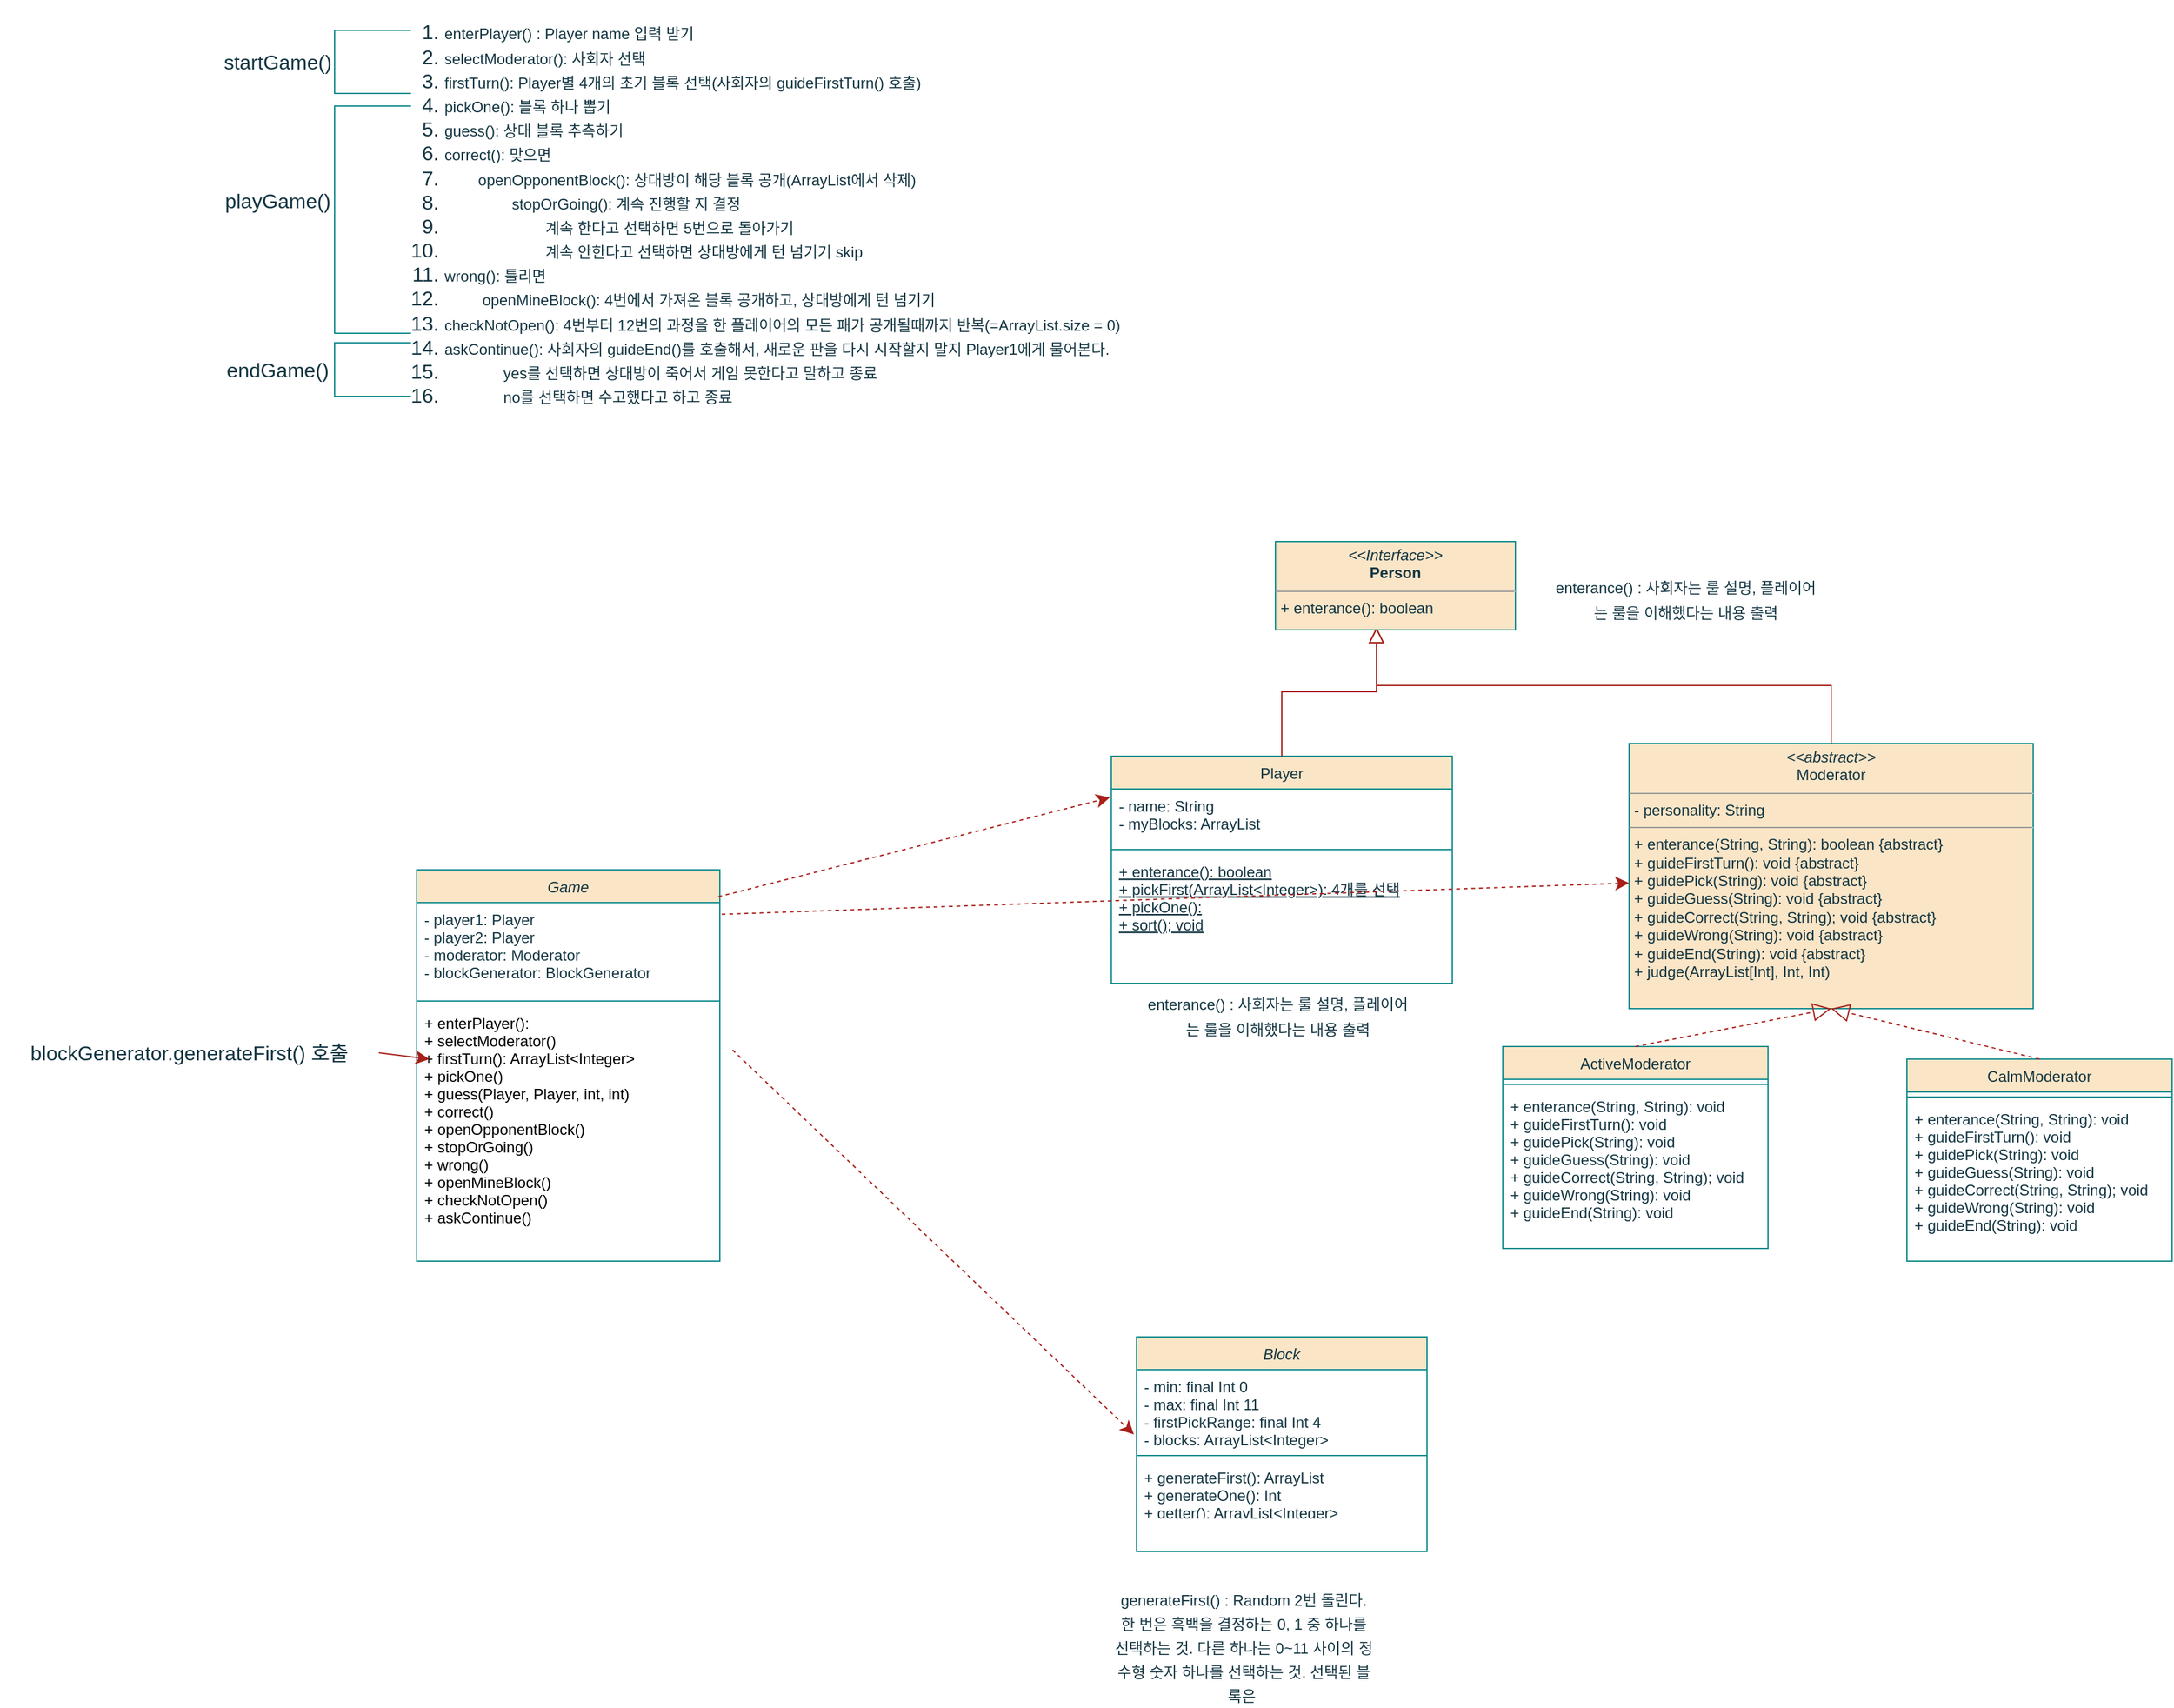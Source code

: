 <mxfile version="21.3.6" type="device">
  <diagram id="C5RBs43oDa-KdzZeNtuy" name="Page-1">
    <mxGraphModel dx="1896" dy="1825" grid="1" gridSize="10" guides="1" tooltips="1" connect="1" arrows="1" fold="1" page="1" pageScale="1" pageWidth="827" pageHeight="1169" math="0" shadow="0">
      <root>
        <mxCell id="WIyWlLk6GJQsqaUBKTNV-0" />
        <mxCell id="WIyWlLk6GJQsqaUBKTNV-1" parent="WIyWlLk6GJQsqaUBKTNV-0" />
        <mxCell id="zkfFHV4jXpPFQw0GAbJ--6" value="Player" style="swimlane;fontStyle=0;align=center;verticalAlign=top;childLayout=stackLayout;horizontal=1;startSize=26;horizontalStack=0;resizeParent=1;resizeLast=0;collapsible=1;marginBottom=0;rounded=0;shadow=0;strokeWidth=1;labelBackgroundColor=none;fillColor=#FAE5C7;strokeColor=#0F8B8D;fontColor=#143642;" parent="WIyWlLk6GJQsqaUBKTNV-1" vertex="1">
          <mxGeometry x="740" y="380" width="270" height="180" as="geometry">
            <mxRectangle x="130" y="380" width="160" height="26" as="alternateBounds" />
          </mxGeometry>
        </mxCell>
        <mxCell id="zkfFHV4jXpPFQw0GAbJ--7" value="- name: String&#xa;- myBlocks: ArrayList " style="text;align=left;verticalAlign=top;spacingLeft=4;spacingRight=4;overflow=hidden;rotatable=0;points=[[0,0.5],[1,0.5]];portConstraint=eastwest;labelBackgroundColor=none;fontColor=#143642;" parent="zkfFHV4jXpPFQw0GAbJ--6" vertex="1">
          <mxGeometry y="26" width="270" height="44" as="geometry" />
        </mxCell>
        <mxCell id="zkfFHV4jXpPFQw0GAbJ--9" value="" style="line;html=1;strokeWidth=1;align=left;verticalAlign=middle;spacingTop=-1;spacingLeft=3;spacingRight=3;rotatable=0;labelPosition=right;points=[];portConstraint=eastwest;labelBackgroundColor=none;fillColor=#FAE5C7;strokeColor=#0F8B8D;fontColor=#143642;" parent="zkfFHV4jXpPFQw0GAbJ--6" vertex="1">
          <mxGeometry y="70" width="270" height="8" as="geometry" />
        </mxCell>
        <mxCell id="zkfFHV4jXpPFQw0GAbJ--10" value="+ enterance(): boolean&#xa;+ pickFirst(ArrayList&lt;Integer&gt;): 4개를 선택&#xa;+ pickOne():&#xa;+ sort(); void&#xa;" style="text;align=left;verticalAlign=top;spacingLeft=4;spacingRight=4;overflow=hidden;rotatable=0;points=[[0,0.5],[1,0.5]];portConstraint=eastwest;fontStyle=4;labelBackgroundColor=none;fontColor=#143642;" parent="zkfFHV4jXpPFQw0GAbJ--6" vertex="1">
          <mxGeometry y="78" width="270" height="84" as="geometry" />
        </mxCell>
        <mxCell id="zkfFHV4jXpPFQw0GAbJ--12" value="" style="endArrow=block;endSize=10;endFill=0;shadow=0;strokeWidth=1;rounded=0;edgeStyle=elbowEdgeStyle;elbow=vertical;labelBackgroundColor=none;strokeColor=#A8201A;fontColor=default;" parent="WIyWlLk6GJQsqaUBKTNV-1" source="zkfFHV4jXpPFQw0GAbJ--6" edge="1">
          <mxGeometry width="160" relative="1" as="geometry">
            <mxPoint x="860" y="223" as="sourcePoint" />
            <mxPoint x="950" y="278" as="targetPoint" />
          </mxGeometry>
        </mxCell>
        <mxCell id="zkfFHV4jXpPFQw0GAbJ--16" value="" style="endArrow=block;endSize=10;endFill=0;shadow=0;strokeWidth=1;rounded=0;edgeStyle=elbowEdgeStyle;elbow=vertical;exitX=0.5;exitY=0;exitDx=0;exitDy=0;labelBackgroundColor=none;strokeColor=#A8201A;fontColor=default;" parent="WIyWlLk6GJQsqaUBKTNV-1" source="RgBC2ElhwGX1uOeUyDEs-10" edge="1">
          <mxGeometry width="160" relative="1" as="geometry">
            <mxPoint x="1070" y="380" as="sourcePoint" />
            <mxPoint x="950" y="278" as="targetPoint" />
          </mxGeometry>
        </mxCell>
        <mxCell id="RgBC2ElhwGX1uOeUyDEs-0" value="CalmModerator" style="swimlane;fontStyle=0;align=center;verticalAlign=top;childLayout=stackLayout;horizontal=1;startSize=26;horizontalStack=0;resizeParent=1;resizeLast=0;collapsible=1;marginBottom=0;rounded=0;shadow=0;strokeWidth=1;labelBackgroundColor=none;fillColor=#FAE5C7;strokeColor=#0F8B8D;fontColor=#143642;" vertex="1" parent="WIyWlLk6GJQsqaUBKTNV-1">
          <mxGeometry x="1370" y="620" width="210" height="160" as="geometry">
            <mxRectangle x="340" y="380" width="170" height="26" as="alternateBounds" />
          </mxGeometry>
        </mxCell>
        <mxCell id="RgBC2ElhwGX1uOeUyDEs-2" value="" style="line;html=1;strokeWidth=1;align=left;verticalAlign=middle;spacingTop=-1;spacingLeft=3;spacingRight=3;rotatable=0;labelPosition=right;points=[];portConstraint=eastwest;labelBackgroundColor=none;fillColor=#FAE5C7;strokeColor=#0F8B8D;fontColor=#143642;" vertex="1" parent="RgBC2ElhwGX1uOeUyDEs-0">
          <mxGeometry y="26" width="210" height="8" as="geometry" />
        </mxCell>
        <mxCell id="RgBC2ElhwGX1uOeUyDEs-16" value="+ enterance(String, String): void&#xa;+ guideFirstTurn(): void&#xa;+ guidePick(String): void&#xa;+ guideGuess(String): void&#xa;+ guideCorrect(String, String); void&#xa;+ guideWrong(String): void&#xa;+ guideEnd(String): void" style="text;align=left;verticalAlign=top;spacingLeft=4;spacingRight=4;overflow=hidden;rotatable=0;points=[[0,0.5],[1,0.5]];portConstraint=eastwest;labelBackgroundColor=none;fontColor=#143642;" vertex="1" parent="RgBC2ElhwGX1uOeUyDEs-0">
          <mxGeometry y="34" width="210" height="126" as="geometry" />
        </mxCell>
        <mxCell id="RgBC2ElhwGX1uOeUyDEs-3" value="ActiveModerator" style="swimlane;fontStyle=0;align=center;verticalAlign=top;childLayout=stackLayout;horizontal=1;startSize=26;horizontalStack=0;resizeParent=1;resizeLast=0;collapsible=1;marginBottom=0;rounded=0;shadow=0;strokeWidth=1;labelBackgroundColor=none;fillColor=#FAE5C7;strokeColor=#0F8B8D;fontColor=#143642;" vertex="1" parent="WIyWlLk6GJQsqaUBKTNV-1">
          <mxGeometry x="1050" y="610" width="210" height="160" as="geometry">
            <mxRectangle x="340" y="380" width="170" height="26" as="alternateBounds" />
          </mxGeometry>
        </mxCell>
        <mxCell id="RgBC2ElhwGX1uOeUyDEs-5" value="" style="line;html=1;strokeWidth=1;align=left;verticalAlign=middle;spacingTop=-1;spacingLeft=3;spacingRight=3;rotatable=0;labelPosition=right;points=[];portConstraint=eastwest;labelBackgroundColor=none;fillColor=#FAE5C7;strokeColor=#0F8B8D;fontColor=#143642;" vertex="1" parent="RgBC2ElhwGX1uOeUyDEs-3">
          <mxGeometry y="26" width="210" height="8" as="geometry" />
        </mxCell>
        <mxCell id="RgBC2ElhwGX1uOeUyDEs-4" value="+ enterance(String, String): void&#xa;+ guideFirstTurn(): void&#xa;+ guidePick(String): void&#xa;+ guideGuess(String): void&#xa;+ guideCorrect(String, String); void&#xa;+ guideWrong(String): void&#xa;+ guideEnd(String): void" style="text;align=left;verticalAlign=top;spacingLeft=4;spacingRight=4;overflow=hidden;rotatable=0;points=[[0,0.5],[1,0.5]];portConstraint=eastwest;labelBackgroundColor=none;fontColor=#143642;" vertex="1" parent="RgBC2ElhwGX1uOeUyDEs-3">
          <mxGeometry y="34" width="210" height="126" as="geometry" />
        </mxCell>
        <mxCell id="RgBC2ElhwGX1uOeUyDEs-10" value="&lt;p style=&quot;margin:0px;margin-top:4px;text-align:center;&quot;&gt;&lt;i&gt;&amp;lt;&amp;lt;abstract&amp;gt;&amp;gt;&lt;/i&gt;&lt;br&gt;Moderator&lt;br&gt;&lt;/p&gt;&lt;hr size=&quot;1&quot;&gt;&lt;p style=&quot;margin:0px;margin-left:4px;&quot;&gt;- personality: String&lt;br&gt;&lt;/p&gt;&lt;hr size=&quot;1&quot;&gt;&lt;p style=&quot;margin:0px;margin-left:4px;&quot;&gt;+ enterance(String, String): boolean&amp;nbsp;{abstract}&lt;/p&gt;&lt;p style=&quot;margin:0px;margin-left:4px;&quot;&gt;+ guideFirstTurn(): void {abstract}&lt;/p&gt;&lt;p style=&quot;margin:0px;margin-left:4px;&quot;&gt;+ guidePick(String): void {abstract}&lt;/p&gt;&lt;p style=&quot;margin:0px;margin-left:4px;&quot;&gt;+ guideGuess(String): void {abstract}&lt;/p&gt;&lt;p style=&quot;margin:0px;margin-left:4px;&quot;&gt;+ guideCorrect(String, String); void {abstract}&lt;/p&gt;&lt;p style=&quot;margin:0px;margin-left:4px;&quot;&gt;+ guideWrong(String): void {abstract}&lt;/p&gt;&lt;p style=&quot;margin:0px;margin-left:4px;&quot;&gt;+ guideEnd(String): void {abstract}&lt;/p&gt;&lt;p style=&quot;margin:0px;margin-left:4px;&quot;&gt;+ judge(ArrayList[Int], Int, Int)&amp;nbsp;&lt;/p&gt;" style="verticalAlign=top;align=left;overflow=fill;fontSize=12;fontFamily=Helvetica;html=1;whiteSpace=wrap;labelBackgroundColor=none;fillColor=#FAE5C7;strokeColor=#0F8B8D;fontColor=#143642;" vertex="1" parent="WIyWlLk6GJQsqaUBKTNV-1">
          <mxGeometry x="1150" y="370" width="320" height="210" as="geometry" />
        </mxCell>
        <mxCell id="RgBC2ElhwGX1uOeUyDEs-12" value="" style="endArrow=block;dashed=1;endFill=0;endSize=12;html=1;rounded=0;fontSize=12;curved=1;entryX=0.5;entryY=1;entryDx=0;entryDy=0;exitX=0.5;exitY=0;exitDx=0;exitDy=0;labelBackgroundColor=none;strokeColor=#A8201A;fontColor=default;" edge="1" parent="WIyWlLk6GJQsqaUBKTNV-1" source="RgBC2ElhwGX1uOeUyDEs-0" target="RgBC2ElhwGX1uOeUyDEs-10">
          <mxGeometry width="160" relative="1" as="geometry">
            <mxPoint x="1180" y="540" as="sourcePoint" />
            <mxPoint x="1340" y="540" as="targetPoint" />
          </mxGeometry>
        </mxCell>
        <mxCell id="RgBC2ElhwGX1uOeUyDEs-13" value="" style="endArrow=block;dashed=1;endFill=0;endSize=12;html=1;rounded=0;fontSize=12;curved=1;exitX=0.5;exitY=0;exitDx=0;exitDy=0;entryX=0.5;entryY=1;entryDx=0;entryDy=0;labelBackgroundColor=none;strokeColor=#A8201A;fontColor=default;" edge="1" parent="WIyWlLk6GJQsqaUBKTNV-1" source="RgBC2ElhwGX1uOeUyDEs-3" target="RgBC2ElhwGX1uOeUyDEs-10">
          <mxGeometry width="160" relative="1" as="geometry">
            <mxPoint x="1180" y="540" as="sourcePoint" />
            <mxPoint x="1340" y="540" as="targetPoint" />
          </mxGeometry>
        </mxCell>
        <mxCell id="RgBC2ElhwGX1uOeUyDEs-18" value="Game" style="swimlane;fontStyle=2;align=center;verticalAlign=top;childLayout=stackLayout;horizontal=1;startSize=26;horizontalStack=0;resizeParent=1;resizeLast=0;collapsible=1;marginBottom=0;rounded=0;shadow=0;strokeWidth=1;labelBackgroundColor=none;fillColor=#FAE5C7;strokeColor=#0F8B8D;fontColor=#143642;" vertex="1" parent="WIyWlLk6GJQsqaUBKTNV-1">
          <mxGeometry x="190" y="470" width="240" height="310" as="geometry">
            <mxRectangle x="230" y="140" width="160" height="26" as="alternateBounds" />
          </mxGeometry>
        </mxCell>
        <mxCell id="RgBC2ElhwGX1uOeUyDEs-38" value="- player1: Player&#xa;- player2: Player&#xa;- moderator: Moderator&#xa;- blockGenerator: BlockGenerator&#xa;" style="text;align=left;verticalAlign=top;spacingLeft=4;spacingRight=4;overflow=hidden;rotatable=0;points=[[0,0.5],[1,0.5]];portConstraint=eastwest;labelBackgroundColor=none;fontColor=#143642;" vertex="1" parent="RgBC2ElhwGX1uOeUyDEs-18">
          <mxGeometry y="26" width="240" height="74" as="geometry" />
        </mxCell>
        <mxCell id="RgBC2ElhwGX1uOeUyDEs-20" value="" style="line;html=1;strokeWidth=1;align=left;verticalAlign=middle;spacingTop=-1;spacingLeft=3;spacingRight=3;rotatable=0;labelPosition=right;points=[];portConstraint=eastwest;labelBackgroundColor=none;fillColor=#FAE5C7;strokeColor=#0F8B8D;fontColor=#143642;" vertex="1" parent="RgBC2ElhwGX1uOeUyDEs-18">
          <mxGeometry y="100" width="240" height="8" as="geometry" />
        </mxCell>
        <mxCell id="RgBC2ElhwGX1uOeUyDEs-22" value="+ enterPlayer(): &#xa;+ selectModerator()&#xa;+ firstTurn(): ArrayList&lt;Integer&gt;&#xa;+ pickOne()&#xa;+ guess(Player, Player, int, int)&#xa;+ correct()&#xa;+ openOpponentBlock()&#xa;+ stopOrGoing()&#xa;+ wrong()&#xa;+ openMineBlock()&#xa;+ checkNotOpen()&#xa;+ askContinue()" style="text;align=left;verticalAlign=top;spacingLeft=4;spacingRight=4;overflow=hidden;rotatable=0;points=[[0,0.5],[1,0.5]];portConstraint=eastwest;labelBackgroundColor=none;fontColor=#000000;" vertex="1" parent="RgBC2ElhwGX1uOeUyDEs-18">
          <mxGeometry y="108" width="240" height="202" as="geometry" />
        </mxCell>
        <mxCell id="RgBC2ElhwGX1uOeUyDEs-23" value="Block" style="swimlane;fontStyle=2;align=center;verticalAlign=top;childLayout=stackLayout;horizontal=1;startSize=26;horizontalStack=0;resizeParent=1;resizeLast=0;collapsible=1;marginBottom=0;rounded=0;shadow=0;strokeWidth=1;labelBackgroundColor=none;fillColor=#FAE5C7;strokeColor=#0F8B8D;fontColor=#143642;" vertex="1" parent="WIyWlLk6GJQsqaUBKTNV-1">
          <mxGeometry x="760" y="840" width="230" height="170" as="geometry">
            <mxRectangle x="230" y="140" width="160" height="26" as="alternateBounds" />
          </mxGeometry>
        </mxCell>
        <mxCell id="RgBC2ElhwGX1uOeUyDEs-24" value="- min: final Int 0&#xa;- max: final Int 11&#xa;- firstPickRange: final Int 4&#xa;- blocks: ArrayList&lt;Integer&gt;" style="text;align=left;verticalAlign=top;spacingLeft=4;spacingRight=4;overflow=hidden;rotatable=0;points=[[0,0.5],[1,0.5]];portConstraint=eastwest;labelBackgroundColor=none;fontColor=#143642;" vertex="1" parent="RgBC2ElhwGX1uOeUyDEs-23">
          <mxGeometry y="26" width="230" height="64" as="geometry" />
        </mxCell>
        <mxCell id="RgBC2ElhwGX1uOeUyDEs-25" value="" style="line;html=1;strokeWidth=1;align=left;verticalAlign=middle;spacingTop=-1;spacingLeft=3;spacingRight=3;rotatable=0;labelPosition=right;points=[];portConstraint=eastwest;labelBackgroundColor=none;fillColor=#FAE5C7;strokeColor=#0F8B8D;fontColor=#143642;" vertex="1" parent="RgBC2ElhwGX1uOeUyDEs-23">
          <mxGeometry y="90" width="230" height="8" as="geometry" />
        </mxCell>
        <mxCell id="RgBC2ElhwGX1uOeUyDEs-26" value="+ generateFirst(): ArrayList&#xa;+ generateOne(): Int&#xa;+ getter(): ArrayList&lt;Integer&gt;&#xa;+ setter(): " style="text;align=left;verticalAlign=top;spacingLeft=4;spacingRight=4;overflow=hidden;rotatable=0;points=[[0,0.5],[1,0.5]];portConstraint=eastwest;labelBackgroundColor=none;fontColor=#143642;" vertex="1" parent="RgBC2ElhwGX1uOeUyDEs-23">
          <mxGeometry y="98" width="230" height="42" as="geometry" />
        </mxCell>
        <mxCell id="RgBC2ElhwGX1uOeUyDEs-29" value="&lt;ol&gt;&lt;li&gt;&lt;span style=&quot;font-size: 12px; background-color: initial;&quot;&gt;enterPlayer() : Player name 입력 받기&lt;/span&gt;&lt;/li&gt;&lt;li&gt;&lt;span style=&quot;font-size: 12px; background-color: initial;&quot;&gt;selectModerator(): 사회자 선택&lt;/span&gt;&lt;/li&gt;&lt;li&gt;&lt;span style=&quot;font-size: 12px; background-color: initial;&quot;&gt;firstTurn(): Player별 4개의 초기 블록 선택(사회자의 guideFirstTurn() 호출)&lt;/span&gt;&lt;/li&gt;&lt;li&gt;&lt;span style=&quot;font-size: 12px; background-color: initial;&quot;&gt;pickOne(): 블록 하나 뽑기&lt;/span&gt;&lt;/li&gt;&lt;li&gt;&lt;span style=&quot;font-size: 12px; background-color: initial;&quot;&gt;guess(): 상대 블록 추측하기&lt;/span&gt;&lt;/li&gt;&lt;li&gt;&lt;span style=&quot;font-size: 12px; background-color: initial;&quot;&gt;correct(): 맞으면&lt;/span&gt;&lt;/li&gt;&lt;li&gt;&lt;span style=&quot;font-size: 12px; background-color: initial;&quot;&gt;&lt;span style=&quot;white-space: pre;&quot;&gt;&#x9;&lt;/span&gt;openOpponentBlock(): 상대방이 해당 블록 공개(ArrayList에서 삭제)&lt;/span&gt;&lt;/li&gt;&lt;li&gt;&lt;span style=&quot;font-size: 12px; background-color: initial;&quot;&gt;&lt;span style=&quot;white-space: pre;&quot;&gt;&#x9;&lt;/span&gt;&lt;span style=&quot;white-space: pre;&quot;&gt;&#x9;&lt;/span&gt;stopOrGoing(): 계속 진행할 지 결정&lt;/span&gt;&lt;/li&gt;&lt;li&gt;&lt;span style=&quot;font-size: 12px; background-color: initial;&quot;&gt;&lt;span style=&quot;white-space: pre;&quot;&gt;&#x9;&lt;/span&gt;&lt;span style=&quot;white-space: pre;&quot;&gt;&#x9;&lt;/span&gt;&lt;span style=&quot;white-space: pre;&quot;&gt;&#x9;&lt;/span&gt;계속 한다고 선택하면 5번으로 돌아가기&amp;nbsp;&lt;/span&gt;&lt;/li&gt;&lt;li&gt;&lt;span style=&quot;font-size: 12px; background-color: initial;&quot;&gt;&amp;nbsp; &amp;nbsp; &amp;nbsp; &amp;nbsp; &amp;nbsp; &amp;nbsp; &amp;nbsp; &amp;nbsp; &amp;nbsp; &amp;nbsp; &amp;nbsp; &amp;nbsp; 계속 안한다고 선택하면 상대방에게 턴 넘기기 skip&lt;/span&gt;&lt;/li&gt;&lt;li&gt;&lt;span style=&quot;font-size: 12px;&quot;&gt;wrong(): 틀리면&lt;/span&gt;&lt;/li&gt;&lt;li&gt;&lt;span style=&quot;font-size: 12px;&quot;&gt;&amp;nbsp; &amp;nbsp; &amp;nbsp; &amp;nbsp; &amp;nbsp;openMineBlock(): 4번에서 가져온 블록 공개하고, 상대방에게 턴 넘기기&lt;/span&gt;&lt;/li&gt;&lt;li&gt;&lt;span style=&quot;font-size: 12px;&quot;&gt;checkNotOpen(): 4번부터 12번의 과정을 한 플레이어의 모든 패가 공개될때까지 반복(=ArrayList.size = 0)&lt;/span&gt;&lt;/li&gt;&lt;li&gt;&lt;font style=&quot;font-size: 12px;&quot;&gt;askContinue(): 사회자의 guideEnd()를 호출해서, 새로운 판을 다시 시작할지 말지 Player1에게 물어본다.&lt;/font&gt;&lt;/li&gt;&lt;li&gt;&lt;font style=&quot;font-size: 12px;&quot;&gt;&amp;nbsp; &amp;nbsp; &amp;nbsp; &amp;nbsp; &amp;nbsp; &amp;nbsp; &amp;nbsp; yes를 선택하면 상대방이 죽어서 게임 못한다고 말하고 종료&lt;/font&gt;&lt;/li&gt;&lt;li&gt;&lt;font style=&quot;font-size: 12px;&quot;&gt;&amp;nbsp; &amp;nbsp; &amp;nbsp; &amp;nbsp; &amp;nbsp; &amp;nbsp; &amp;nbsp; no를 선택하면 수고했다고 하고 종료&amp;nbsp;&lt;/font&gt;&lt;/li&gt;&lt;/ol&gt;&lt;span style=&quot;font-size: 12px; background-color: initial;&quot;&gt;&lt;br&gt;&lt;/span&gt;" style="text;html=1;strokeColor=none;fillColor=none;align=left;verticalAlign=middle;whiteSpace=wrap;rounded=0;fontSize=16;fontColor=#143642;" vertex="1" parent="WIyWlLk6GJQsqaUBKTNV-1">
          <mxGeometry x="170" y="-195" width="630" height="310" as="geometry" />
        </mxCell>
        <mxCell id="RgBC2ElhwGX1uOeUyDEs-30" value="" style="shape=partialRectangle;whiteSpace=wrap;html=1;bottom=1;right=1;left=1;top=0;fillColor=none;routingCenterX=-0.5;strokeColor=#0F8B8D;fontSize=16;fontColor=#143642;rotation=90;" vertex="1" parent="WIyWlLk6GJQsqaUBKTNV-1">
          <mxGeometry x="130" y="-200" width="50" height="60" as="geometry" />
        </mxCell>
        <mxCell id="RgBC2ElhwGX1uOeUyDEs-31" value="startGame()" style="text;html=1;strokeColor=none;fillColor=none;align=center;verticalAlign=middle;whiteSpace=wrap;rounded=0;fontSize=16;fontColor=#143642;" vertex="1" parent="WIyWlLk6GJQsqaUBKTNV-1">
          <mxGeometry x="50" y="-185" width="60" height="30" as="geometry" />
        </mxCell>
        <mxCell id="RgBC2ElhwGX1uOeUyDEs-32" value="" style="shape=partialRectangle;whiteSpace=wrap;html=1;bottom=1;right=1;left=1;top=0;fillColor=none;routingCenterX=-0.5;strokeColor=#0F8B8D;fontSize=16;fontColor=#143642;rotation=90;" vertex="1" parent="WIyWlLk6GJQsqaUBKTNV-1">
          <mxGeometry x="65" y="-75" width="180" height="60" as="geometry" />
        </mxCell>
        <mxCell id="RgBC2ElhwGX1uOeUyDEs-33" value="playGame()" style="text;html=1;strokeColor=none;fillColor=none;align=center;verticalAlign=middle;whiteSpace=wrap;rounded=0;fontSize=16;fontColor=#143642;" vertex="1" parent="WIyWlLk6GJQsqaUBKTNV-1">
          <mxGeometry x="50" y="-75" width="60" height="30" as="geometry" />
        </mxCell>
        <mxCell id="RgBC2ElhwGX1uOeUyDEs-35" value="endGame()" style="text;html=1;strokeColor=none;fillColor=none;align=center;verticalAlign=middle;whiteSpace=wrap;rounded=0;fontSize=16;fontColor=#143642;" vertex="1" parent="WIyWlLk6GJQsqaUBKTNV-1">
          <mxGeometry x="50" y="58.75" width="60" height="30" as="geometry" />
        </mxCell>
        <mxCell id="RgBC2ElhwGX1uOeUyDEs-36" value="" style="shape=partialRectangle;whiteSpace=wrap;html=1;bottom=1;right=1;left=1;top=0;fillColor=none;routingCenterX=-0.5;strokeColor=#0F8B8D;fontSize=16;fontColor=#143642;rotation=90;" vertex="1" parent="WIyWlLk6GJQsqaUBKTNV-1">
          <mxGeometry x="133.75" y="43.75" width="42.5" height="60" as="geometry" />
        </mxCell>
        <mxCell id="RgBC2ElhwGX1uOeUyDEs-41" value="" style="endArrow=classic;html=1;rounded=0;strokeColor=#A8201A;fontSize=12;fontColor=#143642;startSize=8;endSize=8;fillColor=#FAE5C7;dashed=1;entryX=-0.004;entryY=0.154;entryDx=0;entryDy=0;exitX=0.995;exitY=0.069;exitDx=0;exitDy=0;exitPerimeter=0;entryPerimeter=0;" edge="1" parent="WIyWlLk6GJQsqaUBKTNV-1" source="RgBC2ElhwGX1uOeUyDEs-18" target="zkfFHV4jXpPFQw0GAbJ--7">
          <mxGeometry width="50" height="50" relative="1" as="geometry">
            <mxPoint x="440" y="460" as="sourcePoint" />
            <mxPoint x="590" y="480" as="targetPoint" />
            <Array as="points" />
          </mxGeometry>
        </mxCell>
        <mxCell id="RgBC2ElhwGX1uOeUyDEs-44" value="" style="endArrow=classic;html=1;rounded=0;strokeColor=#A8201A;fontSize=12;fontColor=#143642;startSize=8;endSize=8;fillColor=#FAE5C7;curved=1;dashed=1;exitX=1.042;exitY=0.172;exitDx=0;exitDy=0;entryX=-0.009;entryY=0.802;entryDx=0;entryDy=0;entryPerimeter=0;exitPerimeter=0;" edge="1" parent="WIyWlLk6GJQsqaUBKTNV-1" source="RgBC2ElhwGX1uOeUyDEs-22" target="RgBC2ElhwGX1uOeUyDEs-24">
          <mxGeometry width="50" height="50" relative="1" as="geometry">
            <mxPoint x="590" y="718" as="sourcePoint" />
            <mxPoint x="1010" y="490" as="targetPoint" />
          </mxGeometry>
        </mxCell>
        <mxCell id="RgBC2ElhwGX1uOeUyDEs-46" value="&lt;p style=&quot;margin:0px;margin-top:4px;text-align:center;&quot;&gt;&lt;i&gt;&amp;lt;&amp;lt;Interface&amp;gt;&amp;gt;&lt;/i&gt;&lt;br&gt;&lt;b&gt;Person&lt;/b&gt;&lt;/p&gt;&lt;hr size=&quot;1&quot;&gt;&lt;p style=&quot;margin:0px;margin-left:4px;&quot;&gt;&lt;/p&gt;&lt;p style=&quot;margin:0px;margin-left:4px;&quot;&gt;+ enterance(): boolean&lt;/p&gt;" style="verticalAlign=top;align=left;overflow=fill;fontSize=12;fontFamily=Helvetica;html=1;whiteSpace=wrap;strokeColor=#0F8B8D;fontColor=#143642;fillColor=#FAE5C7;" vertex="1" parent="WIyWlLk6GJQsqaUBKTNV-1">
          <mxGeometry x="870" y="210" width="190" height="70" as="geometry" />
        </mxCell>
        <mxCell id="RgBC2ElhwGX1uOeUyDEs-47" value="&lt;font style=&quot;font-size: 12px;&quot;&gt;enterance() : 사회자는 룰 설명, 플레이어는 룰을 이해했다는 내용 출력&lt;/font&gt;" style="text;html=1;strokeColor=none;fillColor=none;align=center;verticalAlign=middle;whiteSpace=wrap;rounded=0;fontSize=16;fontColor=#143642;" vertex="1" parent="WIyWlLk6GJQsqaUBKTNV-1">
          <mxGeometry x="1090" y="240" width="210" height="30" as="geometry" />
        </mxCell>
        <mxCell id="RgBC2ElhwGX1uOeUyDEs-48" value="&lt;span style=&quot;font-size: 12px;&quot;&gt;generateFirst() : Random 2번 돌린다. 한 번은 흑백을 결정하는 0, 1 중 하나를 선택하는 것. 다른 하나는 0~11 사이의 정수형 숫자 하나를 선택하는 것. 선택된 블록은&amp;nbsp;&lt;/span&gt;" style="text;html=1;strokeColor=none;fillColor=none;align=center;verticalAlign=middle;whiteSpace=wrap;rounded=0;fontSize=16;fontColor=#143642;" vertex="1" parent="WIyWlLk6GJQsqaUBKTNV-1">
          <mxGeometry x="740" y="1070" width="210" height="30" as="geometry" />
        </mxCell>
        <mxCell id="RgBC2ElhwGX1uOeUyDEs-49" value="&lt;font style=&quot;font-size: 12px;&quot;&gt;enterance() : 사회자는 룰 설명, 플레이어는 룰을 이해했다는 내용 출력&lt;/font&gt;" style="text;html=1;strokeColor=none;fillColor=none;align=center;verticalAlign=middle;whiteSpace=wrap;rounded=0;fontSize=16;fontColor=#143642;" vertex="1" parent="WIyWlLk6GJQsqaUBKTNV-1">
          <mxGeometry x="767" y="570" width="210" height="30" as="geometry" />
        </mxCell>
        <mxCell id="RgBC2ElhwGX1uOeUyDEs-50" value="blockGenerator.generateFirst() 호출" style="text;html=1;strokeColor=none;fillColor=none;align=center;verticalAlign=middle;whiteSpace=wrap;rounded=0;fontSize=16;fontColor=#143642;" vertex="1" parent="WIyWlLk6GJQsqaUBKTNV-1">
          <mxGeometry x="-140" y="600" width="300" height="30" as="geometry" />
        </mxCell>
        <mxCell id="RgBC2ElhwGX1uOeUyDEs-51" value="" style="endArrow=classic;html=1;rounded=0;strokeColor=#A8201A;fontSize=12;fontColor=#143642;startSize=8;endSize=8;fillColor=#FAE5C7;curved=1;exitX=1;exitY=0.5;exitDx=0;exitDy=0;" edge="1" parent="WIyWlLk6GJQsqaUBKTNV-1" source="RgBC2ElhwGX1uOeUyDEs-50">
          <mxGeometry width="50" height="50" relative="1" as="geometry">
            <mxPoint x="170" y="650" as="sourcePoint" />
            <mxPoint x="200" y="620" as="targetPoint" />
          </mxGeometry>
        </mxCell>
        <mxCell id="RgBC2ElhwGX1uOeUyDEs-52" value="" style="endArrow=classic;html=1;rounded=0;strokeColor=#A8201A;fontSize=12;fontColor=#143642;startSize=8;endSize=8;fillColor=#FAE5C7;dashed=1;exitX=1.006;exitY=0.125;exitDx=0;exitDy=0;exitPerimeter=0;" edge="1" parent="WIyWlLk6GJQsqaUBKTNV-1" source="RgBC2ElhwGX1uOeUyDEs-38" target="RgBC2ElhwGX1uOeUyDEs-10">
          <mxGeometry width="50" height="50" relative="1" as="geometry">
            <mxPoint x="499" y="254" as="sourcePoint" />
            <mxPoint x="749" y="423" as="targetPoint" />
            <Array as="points" />
          </mxGeometry>
        </mxCell>
      </root>
    </mxGraphModel>
  </diagram>
</mxfile>

